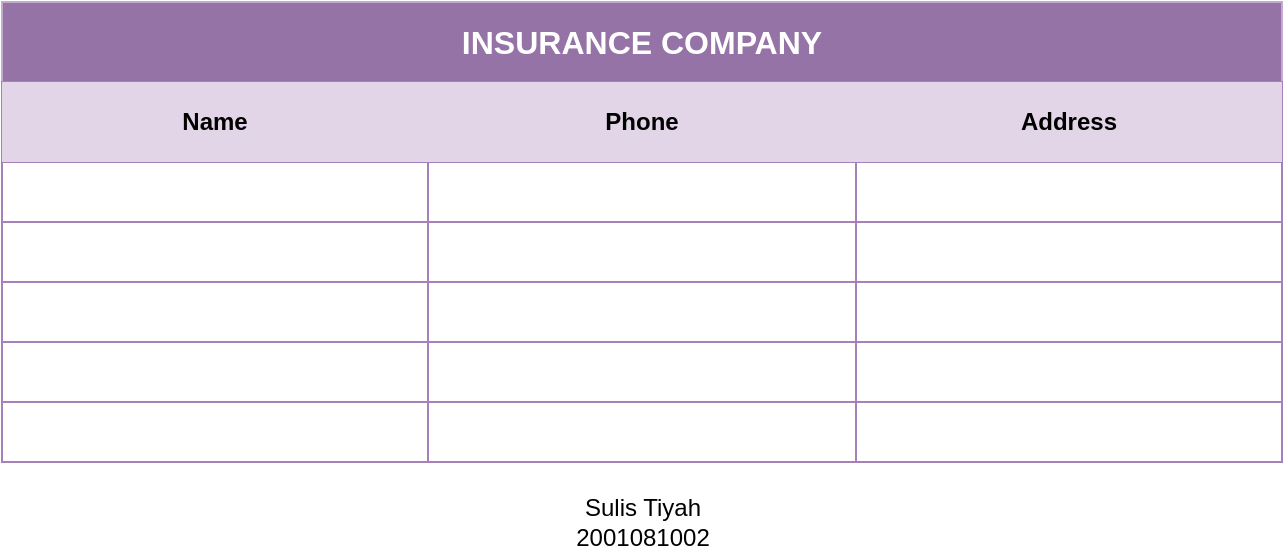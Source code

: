 <mxfile version="13.9.9" type="device"><diagram id="jOCyHqp4UbXJMnn93Hf0" name="Page-1"><mxGraphModel dx="1024" dy="592" grid="1" gridSize="10" guides="1" tooltips="1" connect="1" arrows="1" fold="1" page="1" pageScale="1" pageWidth="827" pageHeight="1169" background="none" math="0" shadow="0"><root><mxCell id="0"/><mxCell id="1" parent="0"/><mxCell id="1R5dfQk-aeGwsiilAhYj-203" value="&lt;b&gt;&lt;font style=&quot;font-size: 16px&quot; color=&quot;#ffffff&quot;&gt;INSURANCE COMPANY&lt;/font&gt;&lt;/b&gt;" style="whiteSpace=wrap;html=1;rounded=0;shadow=0;sketch=0;strokeColor=#C3ABD0;strokeWidth=1;fillColor=#9673A6;gradientColor=none;" parent="1" vertex="1"><mxGeometry x="80" y="80" width="640" height="40" as="geometry"/></mxCell><mxCell id="1R5dfQk-aeGwsiilAhYj-205" value="Sulis Tiyah&lt;br&gt;2001081002" style="text;html=1;resizable=0;autosize=1;align=center;verticalAlign=middle;points=[];fillColor=none;strokeColor=none;rounded=0;shadow=0;sketch=0;" parent="1" vertex="1"><mxGeometry x="360" y="325" width="80" height="30" as="geometry"/></mxCell><mxCell id="L-DZcHgXlae6JuqOmTnX-1" value="" style="shape=table;html=1;whiteSpace=wrap;startSize=0;container=1;collapsible=0;childLayout=tableLayout;strokeColor=#A680B8;" vertex="1" parent="1"><mxGeometry x="80" y="120" width="640" height="190" as="geometry"/></mxCell><mxCell id="L-DZcHgXlae6JuqOmTnX-2" value="" style="shape=partialRectangle;html=1;whiteSpace=wrap;collapsible=0;dropTarget=0;pointerEvents=0;fillColor=#e1d5e7;top=0;left=0;bottom=0;right=0;points=[[0,0.5],[1,0.5]];portConstraint=eastwest;strokeColor=#9673a6;" vertex="1" parent="L-DZcHgXlae6JuqOmTnX-1"><mxGeometry width="640" height="40" as="geometry"/></mxCell><mxCell id="L-DZcHgXlae6JuqOmTnX-3" value="&lt;b&gt;Name&lt;/b&gt;" style="shape=partialRectangle;html=1;whiteSpace=wrap;connectable=0;overflow=hidden;fillColor=none;top=0;left=0;bottom=0;right=0;" vertex="1" parent="L-DZcHgXlae6JuqOmTnX-2"><mxGeometry width="213" height="40" as="geometry"/></mxCell><mxCell id="L-DZcHgXlae6JuqOmTnX-4" value="&lt;b&gt;Phone&lt;/b&gt;" style="shape=partialRectangle;html=1;whiteSpace=wrap;connectable=0;overflow=hidden;fillColor=none;top=0;left=0;bottom=0;right=0;" vertex="1" parent="L-DZcHgXlae6JuqOmTnX-2"><mxGeometry x="213" width="214" height="40" as="geometry"/></mxCell><mxCell id="L-DZcHgXlae6JuqOmTnX-5" value="&lt;b&gt;Address&lt;/b&gt;" style="shape=partialRectangle;html=1;whiteSpace=wrap;connectable=0;overflow=hidden;fillColor=none;top=0;left=0;bottom=0;right=0;" vertex="1" parent="L-DZcHgXlae6JuqOmTnX-2"><mxGeometry x="427" width="213" height="40" as="geometry"/></mxCell><mxCell id="L-DZcHgXlae6JuqOmTnX-6" value="" style="shape=partialRectangle;html=1;whiteSpace=wrap;collapsible=0;dropTarget=0;pointerEvents=0;fillColor=none;top=0;left=0;bottom=0;right=0;points=[[0,0.5],[1,0.5]];portConstraint=eastwest;" vertex="1" parent="L-DZcHgXlae6JuqOmTnX-1"><mxGeometry y="40" width="640" height="30" as="geometry"/></mxCell><mxCell id="L-DZcHgXlae6JuqOmTnX-7" value="" style="shape=partialRectangle;html=1;whiteSpace=wrap;connectable=0;overflow=hidden;fillColor=none;top=0;left=0;bottom=0;right=0;" vertex="1" parent="L-DZcHgXlae6JuqOmTnX-6"><mxGeometry width="213" height="30" as="geometry"/></mxCell><mxCell id="L-DZcHgXlae6JuqOmTnX-8" value="" style="shape=partialRectangle;html=1;whiteSpace=wrap;connectable=0;overflow=hidden;fillColor=none;top=0;left=0;bottom=0;right=0;" vertex="1" parent="L-DZcHgXlae6JuqOmTnX-6"><mxGeometry x="213" width="214" height="30" as="geometry"/></mxCell><mxCell id="L-DZcHgXlae6JuqOmTnX-9" value="" style="shape=partialRectangle;html=1;whiteSpace=wrap;connectable=0;overflow=hidden;fillColor=none;top=0;left=0;bottom=0;right=0;" vertex="1" parent="L-DZcHgXlae6JuqOmTnX-6"><mxGeometry x="427" width="213" height="30" as="geometry"/></mxCell><mxCell id="L-DZcHgXlae6JuqOmTnX-10" value="" style="shape=partialRectangle;html=1;whiteSpace=wrap;collapsible=0;dropTarget=0;pointerEvents=0;fillColor=none;top=0;left=0;bottom=0;right=0;points=[[0,0.5],[1,0.5]];portConstraint=eastwest;" vertex="1" parent="L-DZcHgXlae6JuqOmTnX-1"><mxGeometry y="70" width="640" height="30" as="geometry"/></mxCell><mxCell id="L-DZcHgXlae6JuqOmTnX-11" value="" style="shape=partialRectangle;html=1;whiteSpace=wrap;connectable=0;overflow=hidden;fillColor=none;top=0;left=0;bottom=0;right=0;" vertex="1" parent="L-DZcHgXlae6JuqOmTnX-10"><mxGeometry width="213" height="30" as="geometry"/></mxCell><mxCell id="L-DZcHgXlae6JuqOmTnX-12" value="" style="shape=partialRectangle;html=1;whiteSpace=wrap;connectable=0;overflow=hidden;fillColor=none;top=0;left=0;bottom=0;right=0;" vertex="1" parent="L-DZcHgXlae6JuqOmTnX-10"><mxGeometry x="213" width="214" height="30" as="geometry"/></mxCell><mxCell id="L-DZcHgXlae6JuqOmTnX-13" value="" style="shape=partialRectangle;html=1;whiteSpace=wrap;connectable=0;overflow=hidden;fillColor=none;top=0;left=0;bottom=0;right=0;" vertex="1" parent="L-DZcHgXlae6JuqOmTnX-10"><mxGeometry x="427" width="213" height="30" as="geometry"/></mxCell><mxCell id="L-DZcHgXlae6JuqOmTnX-14" value="" style="shape=partialRectangle;html=1;whiteSpace=wrap;collapsible=0;dropTarget=0;pointerEvents=0;fillColor=none;top=0;left=0;bottom=0;right=0;points=[[0,0.5],[1,0.5]];portConstraint=eastwest;" vertex="1" parent="L-DZcHgXlae6JuqOmTnX-1"><mxGeometry y="100" width="640" height="30" as="geometry"/></mxCell><mxCell id="L-DZcHgXlae6JuqOmTnX-15" value="" style="shape=partialRectangle;html=1;whiteSpace=wrap;connectable=0;overflow=hidden;fillColor=none;top=0;left=0;bottom=0;right=0;" vertex="1" parent="L-DZcHgXlae6JuqOmTnX-14"><mxGeometry width="213" height="30" as="geometry"/></mxCell><mxCell id="L-DZcHgXlae6JuqOmTnX-16" value="" style="shape=partialRectangle;html=1;whiteSpace=wrap;connectable=0;overflow=hidden;fillColor=none;top=0;left=0;bottom=0;right=0;" vertex="1" parent="L-DZcHgXlae6JuqOmTnX-14"><mxGeometry x="213" width="214" height="30" as="geometry"/></mxCell><mxCell id="L-DZcHgXlae6JuqOmTnX-17" value="" style="shape=partialRectangle;html=1;whiteSpace=wrap;connectable=0;overflow=hidden;fillColor=none;top=0;left=0;bottom=0;right=0;" vertex="1" parent="L-DZcHgXlae6JuqOmTnX-14"><mxGeometry x="427" width="213" height="30" as="geometry"/></mxCell><mxCell id="L-DZcHgXlae6JuqOmTnX-18" value="" style="shape=partialRectangle;html=1;whiteSpace=wrap;collapsible=0;dropTarget=0;pointerEvents=0;fillColor=none;top=0;left=0;bottom=0;right=0;points=[[0,0.5],[1,0.5]];portConstraint=eastwest;" vertex="1" parent="L-DZcHgXlae6JuqOmTnX-1"><mxGeometry y="130" width="640" height="30" as="geometry"/></mxCell><mxCell id="L-DZcHgXlae6JuqOmTnX-19" value="" style="shape=partialRectangle;html=1;whiteSpace=wrap;connectable=0;overflow=hidden;fillColor=none;top=0;left=0;bottom=0;right=0;" vertex="1" parent="L-DZcHgXlae6JuqOmTnX-18"><mxGeometry width="213" height="30" as="geometry"/></mxCell><mxCell id="L-DZcHgXlae6JuqOmTnX-20" value="" style="shape=partialRectangle;html=1;whiteSpace=wrap;connectable=0;overflow=hidden;fillColor=none;top=0;left=0;bottom=0;right=0;" vertex="1" parent="L-DZcHgXlae6JuqOmTnX-18"><mxGeometry x="213" width="214" height="30" as="geometry"/></mxCell><mxCell id="L-DZcHgXlae6JuqOmTnX-21" value="" style="shape=partialRectangle;html=1;whiteSpace=wrap;connectable=0;overflow=hidden;fillColor=none;top=0;left=0;bottom=0;right=0;" vertex="1" parent="L-DZcHgXlae6JuqOmTnX-18"><mxGeometry x="427" width="213" height="30" as="geometry"/></mxCell><mxCell id="L-DZcHgXlae6JuqOmTnX-22" value="" style="shape=partialRectangle;html=1;whiteSpace=wrap;collapsible=0;dropTarget=0;pointerEvents=0;fillColor=none;top=0;left=0;bottom=0;right=0;points=[[0,0.5],[1,0.5]];portConstraint=eastwest;" vertex="1" parent="L-DZcHgXlae6JuqOmTnX-1"><mxGeometry y="160" width="640" height="30" as="geometry"/></mxCell><mxCell id="L-DZcHgXlae6JuqOmTnX-23" value="" style="shape=partialRectangle;html=1;whiteSpace=wrap;connectable=0;overflow=hidden;fillColor=none;top=0;left=0;bottom=0;right=0;" vertex="1" parent="L-DZcHgXlae6JuqOmTnX-22"><mxGeometry width="213" height="30" as="geometry"/></mxCell><mxCell id="L-DZcHgXlae6JuqOmTnX-24" value="" style="shape=partialRectangle;html=1;whiteSpace=wrap;connectable=0;overflow=hidden;fillColor=none;top=0;left=0;bottom=0;right=0;" vertex="1" parent="L-DZcHgXlae6JuqOmTnX-22"><mxGeometry x="213" width="214" height="30" as="geometry"/></mxCell><mxCell id="L-DZcHgXlae6JuqOmTnX-25" value="" style="shape=partialRectangle;html=1;whiteSpace=wrap;connectable=0;overflow=hidden;fillColor=none;top=0;left=0;bottom=0;right=0;" vertex="1" parent="L-DZcHgXlae6JuqOmTnX-22"><mxGeometry x="427" width="213" height="30" as="geometry"/></mxCell></root></mxGraphModel></diagram></mxfile>